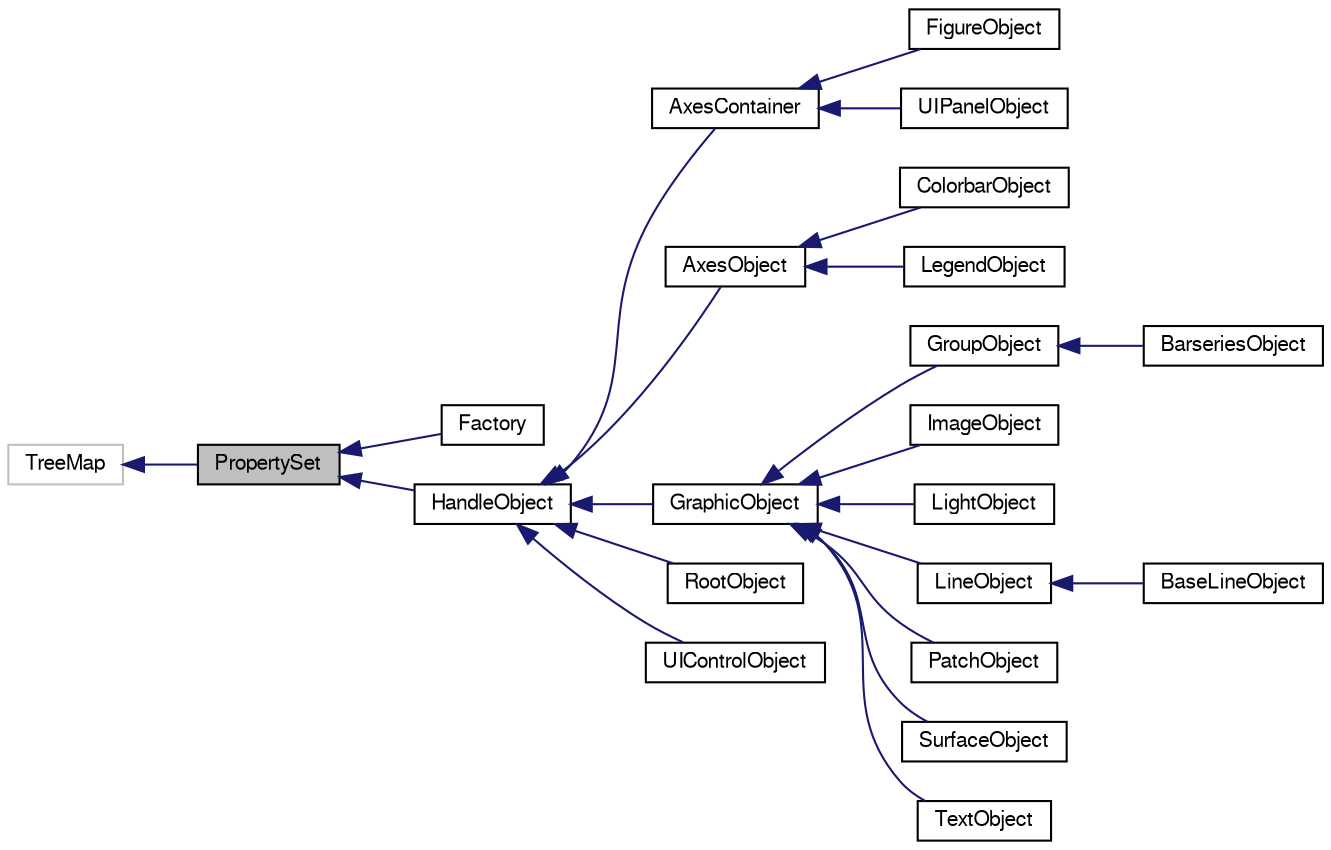 digraph G
{
  edge [fontname="FreeSans",fontsize="10",labelfontname="FreeSans",labelfontsize="10"];
  node [fontname="FreeSans",fontsize="10",shape=record];
  rankdir="LR";
  Node1 [label="PropertySet",height=0.2,width=0.4,color="black", fillcolor="grey75", style="filled" fontcolor="black"];
  Node2 -> Node1 [dir="back",color="midnightblue",fontsize="10",style="solid",fontname="FreeSans"];
  Node2 [label="TreeMap",height=0.2,width=0.4,color="grey75", fillcolor="white", style="filled"];
  Node1 -> Node3 [dir="back",color="midnightblue",fontsize="10",style="solid",fontname="FreeSans"];
  Node3 [label="Factory",height=0.2,width=0.4,color="black", fillcolor="white", style="filled",URL="$classorg_1_1octave_1_1graphics_1_1_factory.html"];
  Node1 -> Node4 [dir="back",color="midnightblue",fontsize="10",style="solid",fontname="FreeSans"];
  Node4 [label="HandleObject",height=0.2,width=0.4,color="black", fillcolor="white", style="filled",URL="$classorg_1_1octave_1_1graphics_1_1_handle_object.html",tooltip="Base class for handle-based graphics."];
  Node4 -> Node5 [dir="back",color="midnightblue",fontsize="10",style="solid",fontname="FreeSans"];
  Node5 [label="AxesContainer",height=0.2,width=0.4,color="black", fillcolor="white", style="filled",URL="$classorg_1_1octave_1_1graphics_1_1_axes_container.html"];
  Node5 -> Node6 [dir="back",color="midnightblue",fontsize="10",style="solid",fontname="FreeSans"];
  Node6 [label="FigureObject",height=0.2,width=0.4,color="black", fillcolor="white", style="filled",URL="$classorg_1_1octave_1_1graphics_1_1_figure_object.html"];
  Node5 -> Node7 [dir="back",color="midnightblue",fontsize="10",style="solid",fontname="FreeSans"];
  Node7 [label="UIPanelObject",height=0.2,width=0.4,color="black", fillcolor="white", style="filled",URL="$classorg_1_1octave_1_1graphics_1_1_u_i_panel_object.html"];
  Node4 -> Node8 [dir="back",color="midnightblue",fontsize="10",style="solid",fontname="FreeSans"];
  Node8 [label="AxesObject",height=0.2,width=0.4,color="black", fillcolor="white", style="filled",URL="$classorg_1_1octave_1_1graphics_1_1_axes_object.html"];
  Node8 -> Node9 [dir="back",color="midnightblue",fontsize="10",style="solid",fontname="FreeSans"];
  Node9 [label="ColorbarObject",height=0.2,width=0.4,color="black", fillcolor="white", style="filled",URL="$classorg_1_1octave_1_1graphics_1_1_colorbar_object.html"];
  Node8 -> Node10 [dir="back",color="midnightblue",fontsize="10",style="solid",fontname="FreeSans"];
  Node10 [label="LegendObject",height=0.2,width=0.4,color="black", fillcolor="white", style="filled",URL="$classorg_1_1octave_1_1graphics_1_1_legend_object.html"];
  Node4 -> Node11 [dir="back",color="midnightblue",fontsize="10",style="solid",fontname="FreeSans"];
  Node11 [label="GraphicObject",height=0.2,width=0.4,color="black", fillcolor="white", style="filled",URL="$classorg_1_1octave_1_1graphics_1_1_graphic_object.html"];
  Node11 -> Node12 [dir="back",color="midnightblue",fontsize="10",style="solid",fontname="FreeSans"];
  Node12 [label="GroupObject",height=0.2,width=0.4,color="black", fillcolor="white", style="filled",URL="$classorg_1_1octave_1_1graphics_1_1_group_object.html"];
  Node12 -> Node13 [dir="back",color="midnightblue",fontsize="10",style="solid",fontname="FreeSans"];
  Node13 [label="BarseriesObject",height=0.2,width=0.4,color="black", fillcolor="white", style="filled",URL="$classorg_1_1octave_1_1graphics_1_1_barseries_object.html"];
  Node11 -> Node14 [dir="back",color="midnightblue",fontsize="10",style="solid",fontname="FreeSans"];
  Node14 [label="ImageObject",height=0.2,width=0.4,color="black", fillcolor="white", style="filled",URL="$classorg_1_1octave_1_1graphics_1_1_image_object.html"];
  Node11 -> Node15 [dir="back",color="midnightblue",fontsize="10",style="solid",fontname="FreeSans"];
  Node15 [label="LightObject",height=0.2,width=0.4,color="black", fillcolor="white", style="filled",URL="$classorg_1_1octave_1_1graphics_1_1_light_object.html"];
  Node11 -> Node16 [dir="back",color="midnightblue",fontsize="10",style="solid",fontname="FreeSans"];
  Node16 [label="LineObject",height=0.2,width=0.4,color="black", fillcolor="white", style="filled",URL="$classorg_1_1octave_1_1graphics_1_1_line_object.html"];
  Node16 -> Node17 [dir="back",color="midnightblue",fontsize="10",style="solid",fontname="FreeSans"];
  Node17 [label="BaseLineObject",height=0.2,width=0.4,color="black", fillcolor="white", style="filled",URL="$classorg_1_1octave_1_1graphics_1_1_base_line_object.html"];
  Node11 -> Node18 [dir="back",color="midnightblue",fontsize="10",style="solid",fontname="FreeSans"];
  Node18 [label="PatchObject",height=0.2,width=0.4,color="black", fillcolor="white", style="filled",URL="$classorg_1_1octave_1_1graphics_1_1_patch_object.html"];
  Node11 -> Node19 [dir="back",color="midnightblue",fontsize="10",style="solid",fontname="FreeSans"];
  Node19 [label="SurfaceObject",height=0.2,width=0.4,color="black", fillcolor="white", style="filled",URL="$classorg_1_1octave_1_1graphics_1_1_surface_object.html"];
  Node11 -> Node20 [dir="back",color="midnightblue",fontsize="10",style="solid",fontname="FreeSans"];
  Node20 [label="TextObject",height=0.2,width=0.4,color="black", fillcolor="white", style="filled",URL="$classorg_1_1octave_1_1graphics_1_1_text_object.html"];
  Node4 -> Node21 [dir="back",color="midnightblue",fontsize="10",style="solid",fontname="FreeSans"];
  Node21 [label="RootObject",height=0.2,width=0.4,color="black", fillcolor="white", style="filled",URL="$classorg_1_1octave_1_1graphics_1_1_root_object.html"];
  Node4 -> Node22 [dir="back",color="midnightblue",fontsize="10",style="solid",fontname="FreeSans"];
  Node22 [label="UIControlObject",height=0.2,width=0.4,color="black", fillcolor="white", style="filled",URL="$classorg_1_1octave_1_1graphics_1_1_u_i_control_object.html"];
}
